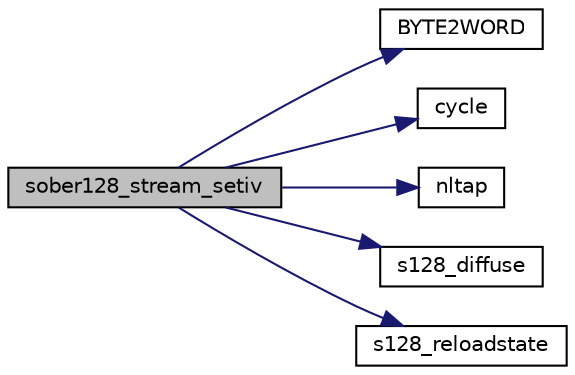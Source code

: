 digraph "sober128_stream_setiv"
{
 // LATEX_PDF_SIZE
  edge [fontname="Helvetica",fontsize="10",labelfontname="Helvetica",labelfontsize="10"];
  node [fontname="Helvetica",fontsize="10",shape=record];
  rankdir="LR";
  Node107 [label="sober128_stream_setiv",height=0.2,width=0.4,color="black", fillcolor="grey75", style="filled", fontcolor="black",tooltip="Set IV to the Sober128 state."];
  Node107 -> Node108 [color="midnightblue",fontsize="10",style="solid",fontname="Helvetica"];
  Node108 [label="BYTE2WORD",height=0.2,width=0.4,color="black", fillcolor="white", style="filled",URL="$sober128__stream_8c.html#ae7acc8746ffb536a618b77f0e2042807",tooltip=" "];
  Node107 -> Node109 [color="midnightblue",fontsize="10",style="solid",fontname="Helvetica"];
  Node109 [label="cycle",height=0.2,width=0.4,color="black", fillcolor="white", style="filled",URL="$sober128__stream_8c.html#a5ee309e1f2da8afec6f25f826763f55d",tooltip=" "];
  Node107 -> Node110 [color="midnightblue",fontsize="10",style="solid",fontname="Helvetica"];
  Node110 [label="nltap",height=0.2,width=0.4,color="black", fillcolor="white", style="filled",URL="$sober128__stream_8c.html#aa40918d0bb77cd616f54d859fe3ceb34",tooltip=" "];
  Node107 -> Node111 [color="midnightblue",fontsize="10",style="solid",fontname="Helvetica"];
  Node111 [label="s128_diffuse",height=0.2,width=0.4,color="black", fillcolor="white", style="filled",URL="$sober128__stream_8c.html#a90d35fdc987c8472cc4390a3dc4c7777",tooltip=" "];
  Node107 -> Node112 [color="midnightblue",fontsize="10",style="solid",fontname="Helvetica"];
  Node112 [label="s128_reloadstate",height=0.2,width=0.4,color="black", fillcolor="white", style="filled",URL="$sober128__stream_8c.html#a658f8c5cee73aa58ecf24133861c084d",tooltip=" "];
}
